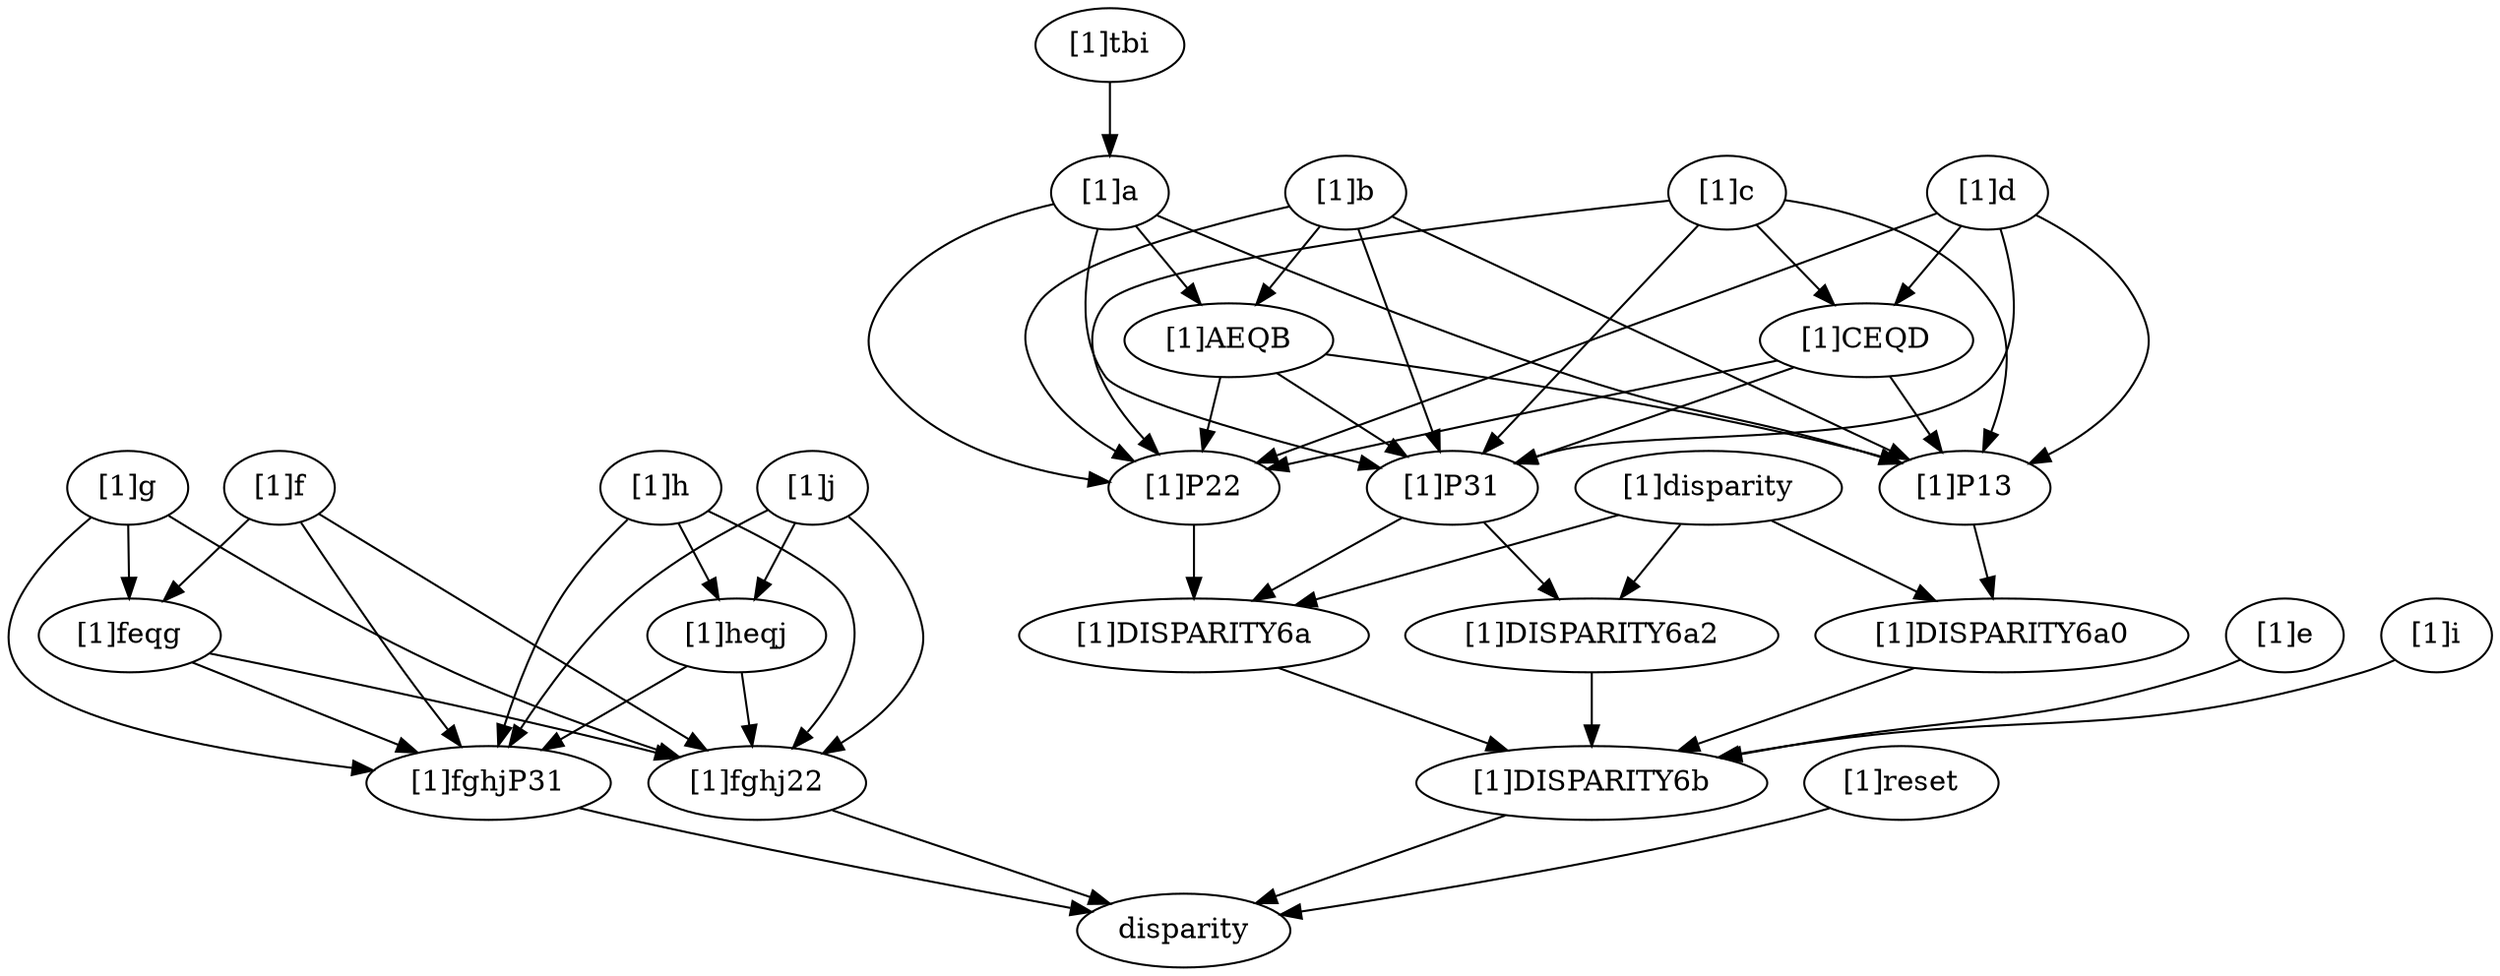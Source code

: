 strict digraph "" {
	"[1]d"	 [complexity=32,
		importance=0.0665059141689,
		rank=0.00207830981778];
	"[1]P22"	 [complexity=16,
		importance=0.0545789784995,
		rank=0.00341118615622];
	"[1]d" -> "[1]P22";
	"[1]CEQD"	 [complexity=27,
		importance=0.0607258441384,
		rank=0.00224910533846];
	"[1]d" -> "[1]CEQD";
	"[1]P13"	 [complexity=15,
		importance=0.0538769305838,
		rank=0.00359179537225];
	"[1]d" -> "[1]P13";
	"[1]P31"	 [complexity=16,
		importance=0.0545789784995,
		rank=0.00341118615622];
	"[1]d" -> "[1]P31";
	"[1]DISPARITY6a"	 [complexity=12,
		importance=0.0458422959246,
		rank=0.00382019132705];
	"[1]P22" -> "[1]DISPARITY6a";
	"[1]heqj"	 [complexity=11,
		importance=0.0349296472396,
		rank=0.00317542247632];
	"[1]fghj22"	 [complexity=4,
		importance=0.0288168579072,
		rank=0.0072042144768];
	"[1]heqj" -> "[1]fghj22";
	"[1]fghjP31"	 [complexity=4,
		importance=0.0288168579072,
		rank=0.0072042144768];
	"[1]heqj" -> "[1]fghjP31";
	disparity	 [complexity=0,
		importance=0.0203770908644,
		rank=0.0];
	"[1]fghj22" -> disparity;
	"[1]disparity"	 [complexity=16,
		importance=0.066219386789,
		rank=0.00413871167432];
	"[1]DISPARITY6a0"	 [complexity=12,
		importance=0.0451402480089,
		rank=0.00376168733407];
	"[1]disparity" -> "[1]DISPARITY6a0";
	"[1]DISPARITY6a2"	 [complexity=12,
		importance=0.0452182533328,
		rank=0.00376818777774];
	"[1]disparity" -> "[1]DISPARITY6a2";
	"[1]disparity" -> "[1]DISPARITY6a";
	"[1]fghjP31" -> disparity;
	"[1]DISPARITY6b"	 [complexity=4,
		importance=0.0377948657685,
		rank=0.00944871644213];
	"[1]DISPARITY6a0" -> "[1]DISPARITY6b";
	"[1]DISPARITY6a2" -> "[1]DISPARITY6b";
	"[1]reset"	 [complexity=1,
		importance=0.0465342517593,
		rank=0.0465342517593];
	"[1]reset" -> disparity;
	"[1]DISPARITY6a" -> "[1]DISPARITY6b";
	"[1]DISPARITY6b" -> disparity;
	"[1]CEQD" -> "[1]P22";
	"[1]CEQD" -> "[1]P13";
	"[1]CEQD" -> "[1]P31";
	"[1]c"	 [complexity=32,
		importance=0.0665059141689,
		rank=0.00207830981778];
	"[1]c" -> "[1]P22";
	"[1]c" -> "[1]CEQD";
	"[1]c" -> "[1]P13";
	"[1]c" -> "[1]P31";
	"[1]b"	 [complexity=32,
		importance=0.0666551780383,
		rank=0.0020829743137];
	"[1]b" -> "[1]P22";
	"[1]b" -> "[1]P13";
	"[1]b" -> "[1]P31";
	"[1]AEQB"	 [complexity=27,
		importance=0.0608751080079,
		rank=0.00225463362992];
	"[1]b" -> "[1]AEQB";
	"[1]a"	 [complexity=32,
		importance=0.0695450828318,
		rank=0.0021732838385];
	"[1]a" -> "[1]P22";
	"[1]a" -> "[1]P13";
	"[1]a" -> "[1]P31";
	"[1]a" -> "[1]AEQB";
	"[1]g"	 [complexity=16,
		importance=0.0406726404023,
		rank=0.00254204002514];
	"[1]g" -> "[1]fghj22";
	"[1]g" -> "[1]fghjP31";
	"[1]feqg"	 [complexity=11,
		importance=0.0348925703718,
		rank=0.00317205185198];
	"[1]g" -> "[1]feqg";
	"[1]f"	 [complexity=16,
		importance=0.0406726404023,
		rank=0.00254204002514];
	"[1]f" -> "[1]fghj22";
	"[1]f" -> "[1]fghjP31";
	"[1]f" -> "[1]feqg";
	"[1]e"	 [complexity=12,
		importance=0.043574935799,
		rank=0.00363124464992];
	"[1]e" -> "[1]DISPARITY6b";
	"[1]P13" -> "[1]DISPARITY6a0";
	"[1]j"	 [complexity=16,
		importance=0.04070971727,
		rank=0.00254435732938];
	"[1]j" -> "[1]heqj";
	"[1]j" -> "[1]fghj22";
	"[1]j" -> "[1]fghjP31";
	"[1]i"	 [complexity=12,
		importance=0.043574935799,
		rank=0.00363124464992];
	"[1]i" -> "[1]DISPARITY6b";
	"[1]h"	 [complexity=16,
		importance=0.04070971727,
		rank=0.00254435732938];
	"[1]h" -> "[1]heqj";
	"[1]h" -> "[1]fghj22";
	"[1]h" -> "[1]fghjP31";
	"[1]P31" -> "[1]DISPARITY6a2";
	"[1]P31" -> "[1]DISPARITY6a";
	"[1]AEQB" -> "[1]P22";
	"[1]AEQB" -> "[1]P13";
	"[1]AEQB" -> "[1]P31";
	"[1]tbi"	 [complexity=43,
		importance=0.0753251528623,
		rank=0.00175174774098];
	"[1]tbi" -> "[1]a";
	"[1]feqg" -> "[1]fghj22";
	"[1]feqg" -> "[1]fghjP31";
}
